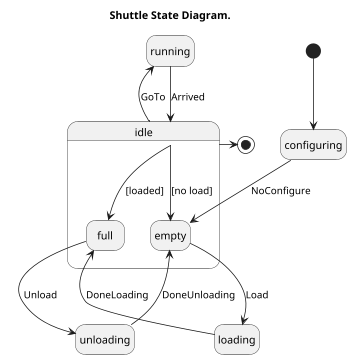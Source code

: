 @startuml
hide empty description
scale 350 width
title Shuttle State Diagram.


state configuring
state idle
state loading
state unloading
state running

state idle {
  configuring --> empty : NoConfigure
  loading --> full : DoneLoading
  unloading -up-> empty : DoneUnloading
  empty -down-> loading : Load
  full --> unloading : Unload
  idle -down-> empty : [no load]
  idle -right-> full : [loaded]
  }

[*] --> configuring
idle -up-> running : GoTo
running -down-> idle : Arrived
idle -right-> [*]

/'state NotShooting {
  [*] --> Idle
  Idle --> Configuring : EvConfig
  Configuring --> Idle : EvConfig
}

state Configuring {
  [*] --> NewValueSelection
  NewValueSelection --> NewValuePreview : EvNewValue
  NewValuePreview --> NewValueSelection : EvNewValueRejected
  NewValuePreview --> NewValueSelection : EvNewValueSaved

  state NewValuePreview {
     State1 -> State2
  }

}'/
@enduml
